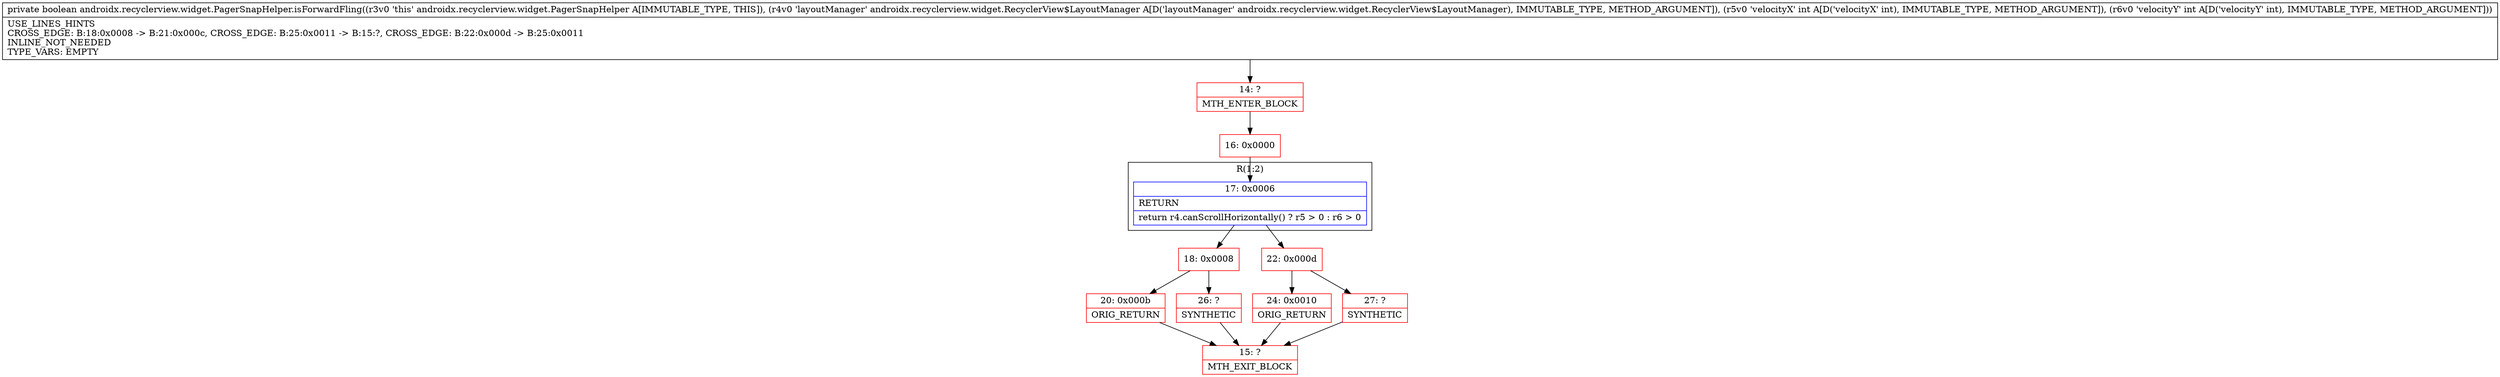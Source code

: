 digraph "CFG forandroidx.recyclerview.widget.PagerSnapHelper.isForwardFling(Landroidx\/recyclerview\/widget\/RecyclerView$LayoutManager;II)Z" {
subgraph cluster_Region_2077740268 {
label = "R(1:2)";
node [shape=record,color=blue];
Node_17 [shape=record,label="{17\:\ 0x0006|RETURN\l|return r4.canScrollHorizontally() ? r5 \> 0 : r6 \> 0\l}"];
}
Node_14 [shape=record,color=red,label="{14\:\ ?|MTH_ENTER_BLOCK\l}"];
Node_16 [shape=record,color=red,label="{16\:\ 0x0000}"];
Node_18 [shape=record,color=red,label="{18\:\ 0x0008}"];
Node_20 [shape=record,color=red,label="{20\:\ 0x000b|ORIG_RETURN\l}"];
Node_15 [shape=record,color=red,label="{15\:\ ?|MTH_EXIT_BLOCK\l}"];
Node_26 [shape=record,color=red,label="{26\:\ ?|SYNTHETIC\l}"];
Node_22 [shape=record,color=red,label="{22\:\ 0x000d}"];
Node_24 [shape=record,color=red,label="{24\:\ 0x0010|ORIG_RETURN\l}"];
Node_27 [shape=record,color=red,label="{27\:\ ?|SYNTHETIC\l}"];
MethodNode[shape=record,label="{private boolean androidx.recyclerview.widget.PagerSnapHelper.isForwardFling((r3v0 'this' androidx.recyclerview.widget.PagerSnapHelper A[IMMUTABLE_TYPE, THIS]), (r4v0 'layoutManager' androidx.recyclerview.widget.RecyclerView$LayoutManager A[D('layoutManager' androidx.recyclerview.widget.RecyclerView$LayoutManager), IMMUTABLE_TYPE, METHOD_ARGUMENT]), (r5v0 'velocityX' int A[D('velocityX' int), IMMUTABLE_TYPE, METHOD_ARGUMENT]), (r6v0 'velocityY' int A[D('velocityY' int), IMMUTABLE_TYPE, METHOD_ARGUMENT]))  | USE_LINES_HINTS\lCROSS_EDGE: B:18:0x0008 \-\> B:21:0x000c, CROSS_EDGE: B:25:0x0011 \-\> B:15:?, CROSS_EDGE: B:22:0x000d \-\> B:25:0x0011\lINLINE_NOT_NEEDED\lTYPE_VARS: EMPTY\l}"];
MethodNode -> Node_14;Node_17 -> Node_18;
Node_17 -> Node_22;
Node_14 -> Node_16;
Node_16 -> Node_17;
Node_18 -> Node_20;
Node_18 -> Node_26;
Node_20 -> Node_15;
Node_26 -> Node_15;
Node_22 -> Node_24;
Node_22 -> Node_27;
Node_24 -> Node_15;
Node_27 -> Node_15;
}

